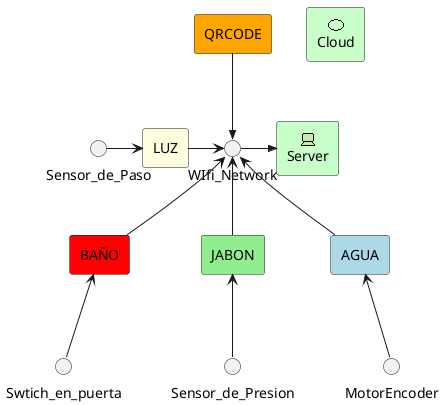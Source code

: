 @startuml

archimate #Technology "Server" as vpnServerA <<technology-device>>
archimate #Technology Cloud  <<value>>

rectangle JABON #lightgreen
rectangle BAÑO #red
rectangle QRCODE #orange
rectangle AGUA #lightblue
rectangle LUZ #lightyellow


Sensor_de_Paso -right-> LUZ
LUZ -right-> WIfi_Network

MotorEncoder -up-> AGUA
AGUA -up-> WIfi_Network

Sensor_de_Presion -up-> JABON
JABON -up-> WIfi_Network

Swtich_en_puerta -up-> BAÑO
BAÑO -up-> WIfi_Network


QRCODE -down->> WIfi_Network
WIfi_Network -right->> vpnServerA

@enduml